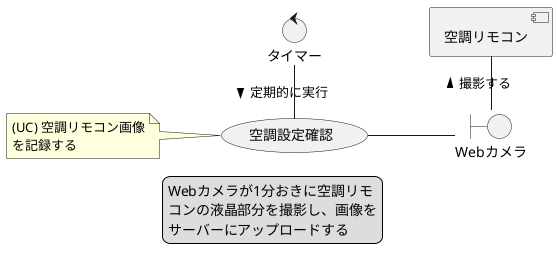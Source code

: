 @startuml
left to right direction

usecase 空調設定確認
boundary Webカメラ
control タイマー
component 空調リモコン

legend
Webカメラが1分おきに空調リモ
コンの液晶部分を撮影し、画像を
サーバーにアップロードする
end legend

タイマー - 空調設定確認 : 定期的に実行 >
空調設定確認 -- Webカメラ
'Webカメラ - 空調リモコン : 撮影する >
空調リモコン - Webカメラ : 撮影する <

note left of 空調設定確認: (UC) 空調リモコン画像\nを記録する

@enduml